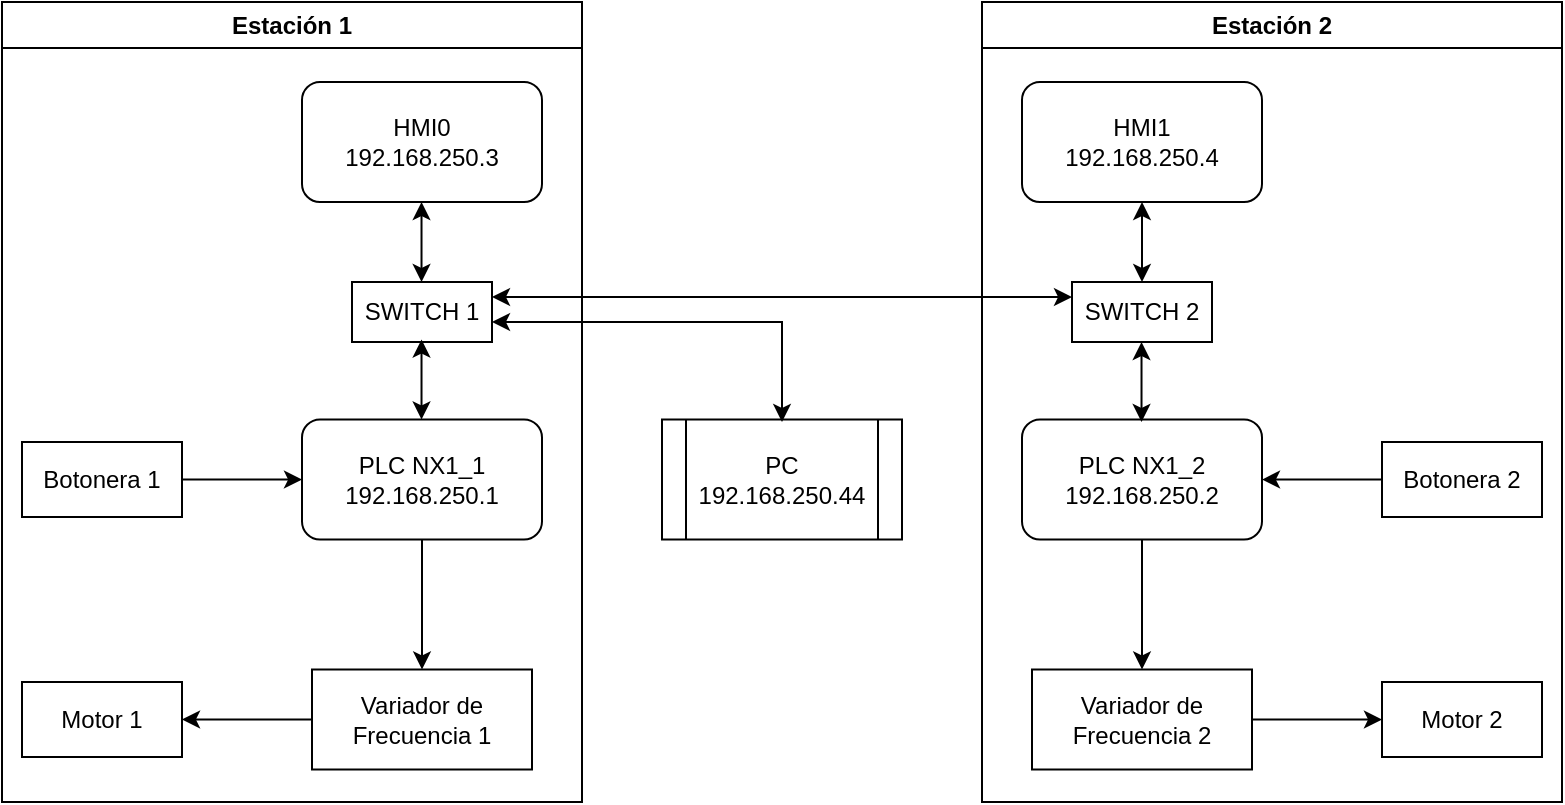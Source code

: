 <mxfile version="22.1.2" type="device">
  <diagram name="Página-1" id="gw_kT8l4-0_Sta3T81P9">
    <mxGraphModel dx="988" dy="592" grid="1" gridSize="10" guides="1" tooltips="1" connect="1" arrows="1" fold="1" page="1" pageScale="1" pageWidth="827" pageHeight="1169" math="0" shadow="0">
      <root>
        <mxCell id="0" />
        <mxCell id="1" parent="0" />
        <mxCell id="USSSRxIXR-6L6_t2q-sk-48" value="" style="edgeStyle=orthogonalEdgeStyle;rounded=0;orthogonalLoop=1;jettySize=auto;html=1;" edge="1" parent="1" source="USSSRxIXR-6L6_t2q-sk-1" target="USSSRxIXR-6L6_t2q-sk-16">
          <mxGeometry relative="1" as="geometry" />
        </mxCell>
        <mxCell id="USSSRxIXR-6L6_t2q-sk-1" value="PLC NX1_1&lt;br&gt;192.168.250.1" style="rounded=1;whiteSpace=wrap;html=1;" vertex="1" parent="1">
          <mxGeometry x="180" y="338.75" width="120" height="60" as="geometry" />
        </mxCell>
        <mxCell id="USSSRxIXR-6L6_t2q-sk-46" value="" style="edgeStyle=orthogonalEdgeStyle;rounded=0;orthogonalLoop=1;jettySize=auto;html=1;" edge="1" parent="1" source="USSSRxIXR-6L6_t2q-sk-2" target="USSSRxIXR-6L6_t2q-sk-15">
          <mxGeometry relative="1" as="geometry" />
        </mxCell>
        <mxCell id="USSSRxIXR-6L6_t2q-sk-2" value="PLC NX1_2&lt;br&gt;192.168.250.2" style="rounded=1;whiteSpace=wrap;html=1;" vertex="1" parent="1">
          <mxGeometry x="540" y="338.75" width="120" height="60" as="geometry" />
        </mxCell>
        <mxCell id="USSSRxIXR-6L6_t2q-sk-4" value="HMI0&lt;br&gt;192.168.250.3" style="rounded=1;whiteSpace=wrap;html=1;" vertex="1" parent="1">
          <mxGeometry x="180" y="170" width="120" height="60" as="geometry" />
        </mxCell>
        <mxCell id="USSSRxIXR-6L6_t2q-sk-5" value="HMI1&lt;br&gt;192.168.250.4" style="rounded=1;whiteSpace=wrap;html=1;" vertex="1" parent="1">
          <mxGeometry x="540" y="170" width="120" height="60" as="geometry" />
        </mxCell>
        <mxCell id="USSSRxIXR-6L6_t2q-sk-6" value="PC&lt;br&gt;192.168.250.44" style="shape=process;whiteSpace=wrap;html=1;backgroundOutline=1;" vertex="1" parent="1">
          <mxGeometry x="360" y="338.75" width="120" height="60" as="geometry" />
        </mxCell>
        <mxCell id="USSSRxIXR-6L6_t2q-sk-47" value="" style="edgeStyle=orthogonalEdgeStyle;rounded=0;orthogonalLoop=1;jettySize=auto;html=1;" edge="1" parent="1" source="USSSRxIXR-6L6_t2q-sk-15" target="USSSRxIXR-6L6_t2q-sk-21">
          <mxGeometry relative="1" as="geometry" />
        </mxCell>
        <mxCell id="USSSRxIXR-6L6_t2q-sk-15" value="Variador de&lt;br&gt;Frecuencia 2" style="rounded=0;whiteSpace=wrap;html=1;" vertex="1" parent="1">
          <mxGeometry x="545" y="463.75" width="110" height="50" as="geometry" />
        </mxCell>
        <mxCell id="USSSRxIXR-6L6_t2q-sk-49" value="" style="edgeStyle=orthogonalEdgeStyle;rounded=0;orthogonalLoop=1;jettySize=auto;html=1;" edge="1" parent="1" source="USSSRxIXR-6L6_t2q-sk-16" target="USSSRxIXR-6L6_t2q-sk-22">
          <mxGeometry relative="1" as="geometry" />
        </mxCell>
        <mxCell id="USSSRxIXR-6L6_t2q-sk-16" value="Variador de&lt;br&gt;Frecuencia 1" style="rounded=0;whiteSpace=wrap;html=1;" vertex="1" parent="1">
          <mxGeometry x="185" y="463.75" width="110" height="50" as="geometry" />
        </mxCell>
        <mxCell id="USSSRxIXR-6L6_t2q-sk-51" value="" style="edgeStyle=orthogonalEdgeStyle;rounded=0;orthogonalLoop=1;jettySize=auto;html=1;" edge="1" parent="1" source="USSSRxIXR-6L6_t2q-sk-18" target="USSSRxIXR-6L6_t2q-sk-1">
          <mxGeometry relative="1" as="geometry" />
        </mxCell>
        <mxCell id="USSSRxIXR-6L6_t2q-sk-18" value="Botonera 1" style="rounded=0;whiteSpace=wrap;html=1;" vertex="1" parent="1">
          <mxGeometry x="40" y="350" width="80" height="37.5" as="geometry" />
        </mxCell>
        <mxCell id="USSSRxIXR-6L6_t2q-sk-45" value="" style="edgeStyle=orthogonalEdgeStyle;rounded=0;orthogonalLoop=1;jettySize=auto;html=1;" edge="1" parent="1" source="USSSRxIXR-6L6_t2q-sk-20" target="USSSRxIXR-6L6_t2q-sk-2">
          <mxGeometry relative="1" as="geometry" />
        </mxCell>
        <mxCell id="USSSRxIXR-6L6_t2q-sk-20" value="Botonera 2" style="rounded=0;whiteSpace=wrap;html=1;" vertex="1" parent="1">
          <mxGeometry x="720" y="350" width="80" height="37.5" as="geometry" />
        </mxCell>
        <mxCell id="USSSRxIXR-6L6_t2q-sk-21" value="Motor 2" style="rounded=0;whiteSpace=wrap;html=1;" vertex="1" parent="1">
          <mxGeometry x="720" y="470" width="80" height="37.5" as="geometry" />
        </mxCell>
        <mxCell id="USSSRxIXR-6L6_t2q-sk-22" value="Motor 1" style="rounded=0;whiteSpace=wrap;html=1;" vertex="1" parent="1">
          <mxGeometry x="40" y="470" width="80" height="37.5" as="geometry" />
        </mxCell>
        <mxCell id="USSSRxIXR-6L6_t2q-sk-39" value="SWITCH 1" style="rounded=0;whiteSpace=wrap;html=1;" vertex="1" parent="1">
          <mxGeometry x="205" y="270" width="70" height="30" as="geometry" />
        </mxCell>
        <mxCell id="USSSRxIXR-6L6_t2q-sk-40" value="SWITCH 2" style="rounded=0;whiteSpace=wrap;html=1;" vertex="1" parent="1">
          <mxGeometry x="565" y="270" width="70" height="30" as="geometry" />
        </mxCell>
        <mxCell id="USSSRxIXR-6L6_t2q-sk-41" value="" style="endArrow=classic;startArrow=classic;html=1;rounded=0;entryX=0.5;entryY=1;entryDx=0;entryDy=0;exitX=0.5;exitY=0;exitDx=0;exitDy=0;" edge="1" parent="1" source="USSSRxIXR-6L6_t2q-sk-40" target="USSSRxIXR-6L6_t2q-sk-5">
          <mxGeometry width="50" height="50" relative="1" as="geometry">
            <mxPoint x="370" y="420" as="sourcePoint" />
            <mxPoint x="420" y="370" as="targetPoint" />
          </mxGeometry>
        </mxCell>
        <mxCell id="USSSRxIXR-6L6_t2q-sk-42" value="" style="endArrow=classic;startArrow=classic;html=1;rounded=0;entryX=0.5;entryY=1;entryDx=0;entryDy=0;exitX=0.5;exitY=0;exitDx=0;exitDy=0;" edge="1" parent="1">
          <mxGeometry width="50" height="50" relative="1" as="geometry">
            <mxPoint x="599.76" y="340" as="sourcePoint" />
            <mxPoint x="599.76" y="300" as="targetPoint" />
          </mxGeometry>
        </mxCell>
        <mxCell id="USSSRxIXR-6L6_t2q-sk-43" value="" style="endArrow=classic;startArrow=classic;html=1;rounded=0;entryX=0.5;entryY=1;entryDx=0;entryDy=0;exitX=0.5;exitY=0;exitDx=0;exitDy=0;" edge="1" parent="1">
          <mxGeometry width="50" height="50" relative="1" as="geometry">
            <mxPoint x="239.76" y="270" as="sourcePoint" />
            <mxPoint x="239.76" y="230" as="targetPoint" />
          </mxGeometry>
        </mxCell>
        <mxCell id="USSSRxIXR-6L6_t2q-sk-44" value="" style="endArrow=classic;startArrow=classic;html=1;rounded=0;entryX=0.5;entryY=1;entryDx=0;entryDy=0;exitX=0.5;exitY=0;exitDx=0;exitDy=0;" edge="1" parent="1">
          <mxGeometry width="50" height="50" relative="1" as="geometry">
            <mxPoint x="239.76" y="338.75" as="sourcePoint" />
            <mxPoint x="239.76" y="298.75" as="targetPoint" />
          </mxGeometry>
        </mxCell>
        <mxCell id="USSSRxIXR-6L6_t2q-sk-54" value="Estación 1" style="swimlane;whiteSpace=wrap;html=1;" vertex="1" parent="1">
          <mxGeometry x="30" y="130" width="290" height="400" as="geometry" />
        </mxCell>
        <mxCell id="USSSRxIXR-6L6_t2q-sk-57" value="" style="endArrow=classic;startArrow=classic;html=1;rounded=0;" edge="1" parent="USSSRxIXR-6L6_t2q-sk-54">
          <mxGeometry width="50" height="50" relative="1" as="geometry">
            <mxPoint x="390" y="210" as="sourcePoint" />
            <mxPoint x="245" y="160" as="targetPoint" />
            <Array as="points">
              <mxPoint x="390" y="160" />
            </Array>
          </mxGeometry>
        </mxCell>
        <mxCell id="USSSRxIXR-6L6_t2q-sk-55" value="Estación 2" style="swimlane;whiteSpace=wrap;html=1;" vertex="1" parent="1">
          <mxGeometry x="520" y="130" width="290" height="400" as="geometry" />
        </mxCell>
        <mxCell id="USSSRxIXR-6L6_t2q-sk-56" value="" style="endArrow=classic;startArrow=classic;html=1;rounded=0;exitX=1;exitY=0.25;exitDx=0;exitDy=0;entryX=0;entryY=0.25;entryDx=0;entryDy=0;" edge="1" parent="1" source="USSSRxIXR-6L6_t2q-sk-39" target="USSSRxIXR-6L6_t2q-sk-40">
          <mxGeometry width="50" height="50" relative="1" as="geometry">
            <mxPoint x="370" y="300" as="sourcePoint" />
            <mxPoint x="420" y="250" as="targetPoint" />
          </mxGeometry>
        </mxCell>
      </root>
    </mxGraphModel>
  </diagram>
</mxfile>
